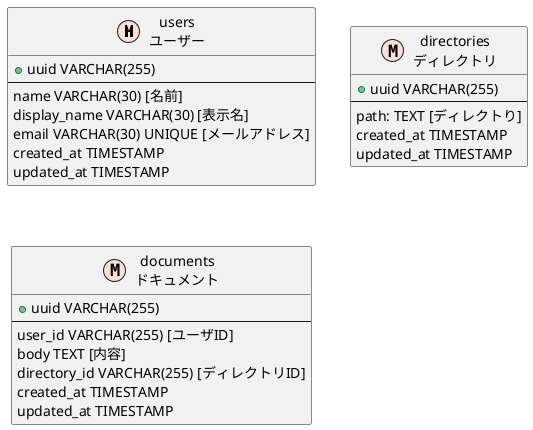@startuml chat_table

!define MASTER F9DFD5
!define TRANSACTION CAE7F2

entity users as "users\nユーザー" <<M, MASTER>> {
    +uuid VARCHAR(255)
    --
    name VARCHAR(30) [名前]
    display_name VARCHAR(30) [表示名]
    email VARCHAR(30) UNIQUE [メールアドレス]
    created_at TIMESTAMP
    updated_at TIMESTAMP
}

entity users_workspaces as "directories\nディレクトリ" <<M, MASTER>>  {
    +uuid VARCHAR(255)
    --
    path: TEXT [ディレクトり]
    created_at TIMESTAMP
    updated_at TIMESTAMP
}

entity users_channels as "documents\nドキュメント" <<M, MASTER>>  {
    +uuid VARCHAR(255)
    --
    user_id VARCHAR(255) [ユーザID]
    body TEXT [内容]
    directory_id VARCHAR(255) [ディレクトリID]
    created_at TIMESTAMP
    updated_at TIMESTAMP
}